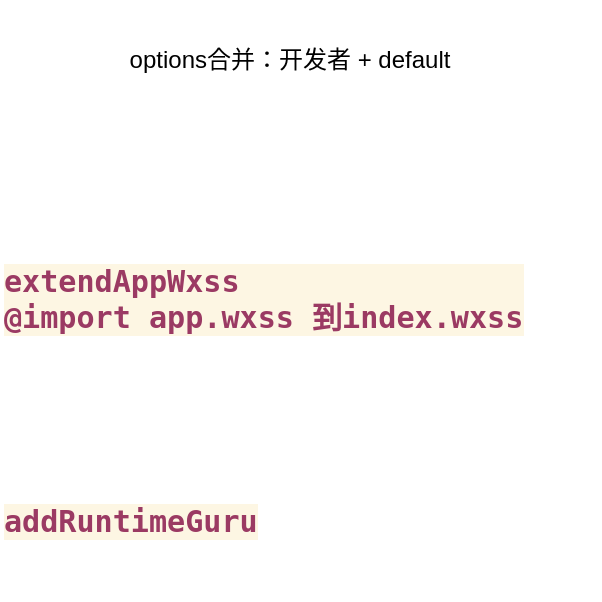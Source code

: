<mxfile version="20.8.16" type="github">
  <diagram name="第 1 页" id="pwnamHfonwFMPaj2_7e_">
    <mxGraphModel dx="2074" dy="1156" grid="1" gridSize="10" guides="1" tooltips="1" connect="1" arrows="1" fold="1" page="1" pageScale="1" pageWidth="827" pageHeight="1169" math="0" shadow="0">
      <root>
        <mxCell id="0" />
        <mxCell id="1" parent="0" />
        <mxCell id="CD8uOtf8aZ3cqjtiaQSz-2" value="options合并：开发者 + default" style="text;html=1;strokeColor=none;fillColor=none;align=center;verticalAlign=middle;whiteSpace=wrap;rounded=0;" vertex="1" parent="1">
          <mxGeometry x="220" y="190" width="210" height="60" as="geometry" />
        </mxCell>
        <mxCell id="CD8uOtf8aZ3cqjtiaQSz-4" value="&lt;pre style=&quot;background-color:#fdf6e3;color:#2f3f50;font-family:&#39;Fira Code&#39;,monospace;font-size:11.3pt;&quot;&gt;&lt;span style=&quot;color:#9b3a63;font-weight:bold;&quot;&gt;extendAppWxss&lt;br&gt;@import app.wxss 到index.wxss&lt;/span&gt;&lt;/pre&gt;" style="text;whiteSpace=wrap;html=1;" vertex="1" parent="1">
          <mxGeometry x="180" y="300" width="300" height="80" as="geometry" />
        </mxCell>
        <mxCell id="CD8uOtf8aZ3cqjtiaQSz-5" value="&lt;pre style=&quot;background-color:#fdf6e3;color:#2f3f50;font-family:&#39;Fira Code&#39;,monospace;font-size:11.3pt;&quot;&gt;&lt;span style=&quot;color:#9b3a63;font-weight:bold;&quot;&gt;addRuntimeGuru&lt;/span&gt;&lt;/pre&gt;" style="text;whiteSpace=wrap;html=1;" vertex="1" parent="1">
          <mxGeometry x="180" y="420" width="160" height="70" as="geometry" />
        </mxCell>
      </root>
    </mxGraphModel>
  </diagram>
</mxfile>
